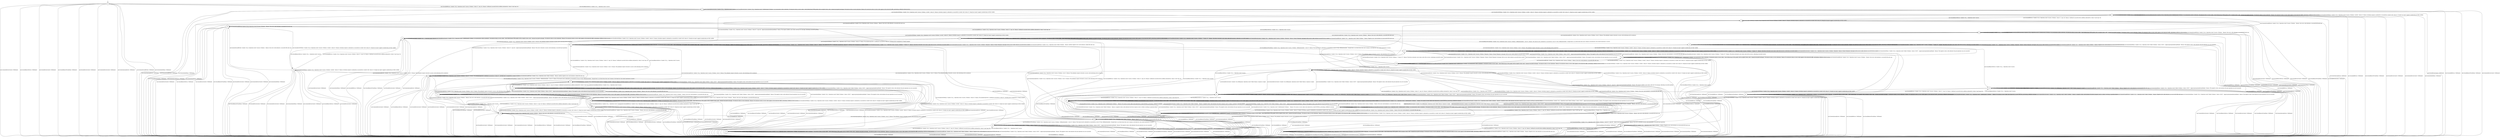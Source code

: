 digraph g {

	s0 [shape="circle" label="s0"];
	s1 [shape="circle" label="s1"];
	s2 [shape="circle" label="s2"];
	s3 [shape="circle" label="s3"];
	s4 [shape="circle" label="s4"];
	s5 [shape="circle" label="s5"];
	s6 [shape="circle" label="s6"];
	s7 [shape="circle" label="s7"];
	s8 [shape="circle" label="s8"];
	s9 [shape="circle" label="s9"];
	s10 [shape="circle" label="s10"];
	s11 [shape="circle" label="s11"];
	s12 [shape="circle" label="s12"];
	s13 [shape="circle" label="s13"];
	s14 [shape="circle" label="s14"];
	s15 [shape="circle" label="s15"];
	s16 [shape="circle" label="s16"];
	s17 [shape="circle" label="s17"];
	s18 [shape="circle" label="s18"];
	s19 [shape="circle" label="s19"];
	s20 [shape="circle" label="s20"];
	s21 [shape="circle" label="s21"];
	s22 [shape="circle" label="s22"];
	s23 [shape="circle" label="s23"];
	s24 [shape="circle" label="s24"];
	s25 [shape="circle" label="s25"];
	s26 [shape="circle" label="s26"];
	s27 [shape="circle" label="s27"];
	s28 [shape="circle" label="s28"];
	s29 [shape="circle" label="s29"];
	s30 [shape="circle" label="s30"];
	s31 [shape="circle" label="s31"];
	s32 [shape="circle" label="s32"];
	s33 [shape="circle" label="s33"];
	s34 [shape="circle" label="s34"];
	s0 -> s1 [label="user1|remote|DeviceControl / NoElement"];
	s0 -> s2 [label="user1|local|AddDevice / Symbol: CLS_0. Operation result: Success. Evidence: 'status':0'; 'msg':'ok'. Reason: Confirmed successful device addition indicated by 'status':0 and 'msg':'ok'."];
	s0 -> s1 [label="user1|local|RemoveDevice / NoElement"];
	s0 -> s1 [label="user1|local|DeviceControl / NoElement"];
	s0 -> s4 [label="user1|local|InviteToHome / Symbol: CLS_0. Operation result: Success. Evidence: 'invited'; 'status=0'. Reason: Invitation request is indicated as successful by 'invited' with 'status=0', though one report suggests membership not fully verified."];
	s0 -> s1 [label="user1|local|RemoveFromHome / NoElement"];
	s0 -> s1 [label="user2|local|DeviceControl / NoElement"];
	s0 -> s1 [label="user2|remote|DeviceControl / NoElement"];
	s0 -> s1 [label="user2|remote|AcceptInvite / NoElement"];
	s0 -> s1 [label="user2|remote|ScanQRCode / NoElement"];
	s0 -> s1 [label="user2|remote|QuitHome / NoElement"];
	s1 -> s1 [label="user1|remote|DeviceControl / NoElement"];
	s1 -> s1 [label="user1|local|AddDevice / NoElement"];
	s1 -> s1 [label="user1|local|RemoveDevice / NoElement"];
	s1 -> s1 [label="user1|local|DeviceControl / NoElement"];
	s1 -> s1 [label="user1|local|InviteToHome / NoElement"];
	s1 -> s1 [label="user1|local|RemoveFromHome / NoElement"];
	s1 -> s1 [label="user2|local|DeviceControl / NoElement"];
	s1 -> s1 [label="user2|remote|DeviceControl / NoElement"];
	s1 -> s1 [label="user2|remote|AcceptInvite / NoElement"];
	s1 -> s1 [label="user2|remote|ScanQRCode / NoElement"];
	s1 -> s1 [label="user2|remote|QuitHome / NoElement"];
	s2 -> s2 [label="user1|remote|DeviceControl / Symbol: CLS_-1. Operation result: Success."];
	s2 -> s1 [label="user1|local|AddDevice / NoElement"];
	s2 -> s0 [label="user1|local|RemoveDevice / Symbol: CLS_-1. Operation result: Success."];
	s2 -> s2 [label="user1|local|DeviceControl / Symbol: CLS_0. Operation result: Undetermined. Evidence: 'no success/error code or indicator'; 'No decisive status or error codes'; 'short bidirectional UDP packets with no explicit status code'; 'minimal encrypted exchange'; 'No decisive status or error indication'. Reason: No conclusive status or error codes appear in the observed traffic, preventing a definitive determination."];
	s2 -> s3 [label="user1|local|InviteToHome / Symbol: CLS_0. Operation result: Success. Evidence: 'invited'; 'status=0'. Reason: Invitation request is indicated as successful by 'invited' with 'status=0', though one report suggests membership not fully verified."];
	s2 -> s1 [label="user1|local|RemoveFromHome / NoElement"];
	s2 -> s1 [label="user2|local|DeviceControl / NoElement"];
	s2 -> s1 [label="user2|remote|DeviceControl / NoElement"];
	s2 -> s1 [label="user2|remote|AcceptInvite / NoElement"];
	s2 -> s1 [label="user2|remote|ScanQRCode / NoElement"];
	s2 -> s1 [label="user2|remote|QuitHome / NoElement"];
	s3 -> s3 [label="user1|remote|DeviceControl / Symbol: CLS_-1. Operation result: Success."];
	s3 -> s1 [label="user1|local|AddDevice / NoElement"];
	s3 -> s4 [label="user1|local|RemoveDevice / Symbol: CLS_-1. Operation result: Success."];
	s3 -> s3 [label="user1|local|DeviceControl / Symbol: CLS_0. Operation result: Undetermined. Evidence: 'no success/error code or indicator'; 'No decisive status or error codes'; 'short bidirectional UDP packets with no explicit status code'; 'minimal encrypted exchange'; 'No decisive status or error indication'. Reason: No conclusive status or error codes appear in the observed traffic, preventing a definitive determination."];
	s3 -> s3 [label="user1|local|InviteToHome / Symbol: CLS_0. Operation result: Success. Evidence: 'invited'; 'status=0'. Reason: Invitation request is indicated as successful by 'invited' with 'status=0', though one report suggests membership not fully verified."];
	s3 -> s1 [label="user1|local|RemoveFromHome / NoElement"];
	s3 -> s1 [label="user2|local|DeviceControl / NoElement"];
	s3 -> s1 [label="user2|remote|DeviceControl / NoElement"];
	s3 -> s1 [label="user2|remote|AcceptInvite / NoElement"];
	s3 -> s5 [label="user2|remote|ScanQRCode / Symbol: CLS_0. Operation result: Success. Evidence: . Reason: Zero error code indicates a successful QR code scan."];
	s3 -> s1 [label="user2|remote|QuitHome / NoElement"];
	s4 -> s1 [label="user1|remote|DeviceControl / NoElement"];
	s4 -> s3 [label="user1|local|AddDevice / Symbol: CLS_0. Operation result: Success. Evidence: 'status':0'; 'msg':'ok'. Reason: Confirmed successful device addition indicated by 'status':0 and 'msg':'ok'."];
	s4 -> s1 [label="user1|local|RemoveDevice / NoElement"];
	s4 -> s1 [label="user1|local|DeviceControl / NoElement"];
	s4 -> s4 [label="user1|local|InviteToHome / Symbol: CLS_0. Operation result: Success. Evidence: 'invited'; 'status=0'. Reason: Invitation request is indicated as successful by 'invited' with 'status=0', though one report suggests membership not fully verified."];
	s4 -> s1 [label="user1|local|RemoveFromHome / NoElement"];
	s4 -> s1 [label="user2|local|DeviceControl / NoElement"];
	s4 -> s1 [label="user2|remote|DeviceControl / NoElement"];
	s4 -> s1 [label="user2|remote|AcceptInvite / NoElement"];
	s4 -> s10 [label="user2|remote|ScanQRCode / Symbol: CLS_0. Operation result: Success. Evidence: . Reason: Zero error code indicates a successful QR code scan."];
	s4 -> s1 [label="user2|remote|QuitHome / NoElement"];
	s5 -> s5 [label="user1|remote|DeviceControl / Symbol: CLS_-1. Operation result: Success."];
	s5 -> s1 [label="user1|local|AddDevice / NoElement"];
	s5 -> s10 [label="user1|local|RemoveDevice / Symbol: CLS_-1. Operation result: Success."];
	s5 -> s5 [label="user1|local|DeviceControl / Symbol: CLS_0. Operation result: Undetermined. Evidence: 'no success/error code or indicator'; 'No decisive status or error codes'; 'short bidirectional UDP packets with no explicit status code'; 'minimal encrypted exchange'; 'No decisive status or error indication'. Reason: No conclusive status or error codes appear in the observed traffic, preventing a definitive determination."];
	s5 -> s34 [label="user1|local|InviteToHome / Symbol: CLS_0. Operation result: Success. Evidence: 'invited'; 'status=0'. Reason: Invitation request is indicated as successful by 'invited' with 'status=0', though one report suggests membership not fully verified."];
	s5 -> s1 [label="user1|local|RemoveFromHome / NoElement"];
	s5 -> s1 [label="user2|local|DeviceControl / NoElement"];
	s5 -> s1 [label="user2|remote|DeviceControl / NoElement"];
	s5 -> s6 [label="user2|remote|AcceptInvite / Symbol: CLS_0. Operation result: Success. Evidence: 'error':0. Reason: The joinfamily request returned a success code indicating invite acceptance."];
	s5 -> s5 [label="user2|remote|ScanQRCode / Symbol: CLS_0. Operation result: Success. Evidence: . Reason: Zero error code indicates a successful QR code scan."];
	s5 -> s1 [label="user2|remote|QuitHome / NoElement"];
	s6 -> s6 [label="user1|remote|DeviceControl / Symbol: CLS_-1. Operation result: Success."];
	s6 -> s1 [label="user1|local|AddDevice / NoElement"];
	s6 -> s8 [label="user1|local|RemoveDevice / Symbol: CLS_-1. Operation result: Success."];
	s6 -> s6 [label="user1|local|DeviceControl / Symbol: CLS_0. Operation result: Undetermined. Evidence: 'no success/error code or indicator'; 'No decisive status or error codes'; 'short bidirectional UDP packets with no explicit status code'; 'minimal encrypted exchange'; 'No decisive status or error indication'. Reason: No conclusive status or error codes appear in the observed traffic, preventing a definitive determination."];
	s6 -> s7 [label="user1|local|InviteToHome / Symbol: CLS_1. Operation result: Success. Evidence: 'status=0'. Reason: The membership flow is confirmed successful by 'status=0', showing user2 recognized as a family member."];
	s6 -> s14 [label="user1|local|RemoveFromHome / Symbol: CLS_0. Operation result: Success. Evidence: 'delfamilymember'; 'error=0'. Reason: The removal call is indicated as successful by 'error=0' from 'delfamilymember', though there is an observation that user2 remains in the final list, the overall conclusion is success."];
	s6 -> s6 [label="user2|local|DeviceControl / Symbol: CLS_0. Operation result: Success. Evidence: '**'status':0**'. Reason: The device returned a zero status code with no errors, indicating successful control."];
	s6 -> s6 [label="user2|remote|DeviceControl / Symbol: CLS_1. Operation result: Success. Evidence: 'Response'. Reason: Normal 'Response' messages with no error codes indicate successful device control"];
	s6 -> s1 [label="user2|remote|AcceptInvite / NoElement"];
	s6 -> s6 [label="user2|remote|ScanQRCode / Symbol: CLS_1. Operation result: Failed. Evidence: . Reason: Negative error code indicates an unsuccessful QR code scan."];
	s6 -> s20 [label="user2|remote|QuitHome / Symbol: CLS_1. Operation result: Success. Evidence: 'status=0', 'msg=ok', '/appsync/group/member/quitfamily'. Reason: The request yielded a zero status code and 'ok' message, indicating successful quitting."];
	s7 -> s7 [label="user1|remote|DeviceControl / Symbol: CLS_-1. Operation result: Success."];
	s7 -> s1 [label="user1|local|AddDevice / NoElement"];
	s7 -> s9 [label="user1|local|RemoveDevice / Symbol: CLS_-1. Operation result: Success."];
	s7 -> s7 [label="user1|local|DeviceControl / Symbol: CLS_0. Operation result: Undetermined. Evidence: 'no success/error code or indicator'; 'No decisive status or error codes'; 'short bidirectional UDP packets with no explicit status code'; 'minimal encrypted exchange'; 'No decisive status or error indication'. Reason: No conclusive status or error codes appear in the observed traffic, preventing a definitive determination."];
	s7 -> s7 [label="user1|local|InviteToHome / Symbol: CLS_1. Operation result: Success. Evidence: 'status=0'. Reason: The membership flow is confirmed successful by 'status=0', showing user2 recognized as a family member."];
	s7 -> s13 [label="user1|local|RemoveFromHome / Symbol: CLS_0. Operation result: Success. Evidence: 'delfamilymember'; 'error=0'. Reason: The removal call is indicated as successful by 'error=0' from 'delfamilymember', though there is an observation that user2 remains in the final list, the overall conclusion is success."];
	s7 -> s7 [label="user2|local|DeviceControl / Symbol: CLS_0. Operation result: Success. Evidence: '**'status':0**'. Reason: The device returned a zero status code with no errors, indicating successful control."];
	s7 -> s7 [label="user2|remote|DeviceControl / Symbol: CLS_1. Operation result: Success. Evidence: 'Response'. Reason: Normal 'Response' messages with no error codes indicate successful device control"];
	s7 -> s1 [label="user2|remote|AcceptInvite / NoElement"];
	s7 -> s7 [label="user2|remote|ScanQRCode / Symbol: CLS_2. Operation result: Failed. Evidence: . Reason: Another negative error code indicates a failed QR code scan."];
	s7 -> s3 [label="user2|remote|QuitHome / Symbol: CLS_1. Operation result: Success. Evidence: 'status=0', 'msg=ok', '/appsync/group/member/quitfamily'. Reason: The request yielded a zero status code and 'ok' message, indicating successful quitting."];
	s8 -> s1 [label="user1|remote|DeviceControl / NoElement"];
	s8 -> s6 [label="user1|local|AddDevice / Symbol: CLS_0. Operation result: Success. Evidence: 'status':0'; 'msg':'ok'. Reason: Confirmed successful device addition indicated by 'status':0 and 'msg':'ok'."];
	s8 -> s1 [label="user1|local|RemoveDevice / NoElement"];
	s8 -> s1 [label="user1|local|DeviceControl / NoElement"];
	s8 -> s9 [label="user1|local|InviteToHome / Symbol: CLS_1. Operation result: Success. Evidence: 'status=0'. Reason: The membership flow is confirmed successful by 'status=0', showing user2 recognized as a family member."];
	s8 -> s16 [label="user1|local|RemoveFromHome / Symbol: CLS_0. Operation result: Success. Evidence: 'delfamilymember'; 'error=0'. Reason: The removal call is indicated as successful by 'error=0' from 'delfamilymember', though there is an observation that user2 remains in the final list, the overall conclusion is success."];
	s8 -> s1 [label="user2|local|DeviceControl / NoElement"];
	s8 -> s1 [label="user2|remote|DeviceControl / NoElement"];
	s8 -> s1 [label="user2|remote|AcceptInvite / NoElement"];
	s8 -> s8 [label="user2|remote|ScanQRCode / Symbol: CLS_1. Operation result: Failed. Evidence: . Reason: Negative error code indicates an unsuccessful QR code scan."];
	s8 -> s25 [label="user2|remote|QuitHome / Symbol: CLS_0. Operation result: Success. Evidence: 'status=0', 'msg=ok', '/appsync/group/member/quitfamily'. Reason: The server returned a success code indicating a successful quit operation."];
	s9 -> s1 [label="user1|remote|DeviceControl / NoElement"];
	s9 -> s7 [label="user1|local|AddDevice / Symbol: CLS_0. Operation result: Success. Evidence: 'status':0'; 'msg':'ok'. Reason: Confirmed successful device addition indicated by 'status':0 and 'msg':'ok'."];
	s9 -> s1 [label="user1|local|RemoveDevice / NoElement"];
	s9 -> s1 [label="user1|local|DeviceControl / NoElement"];
	s9 -> s9 [label="user1|local|InviteToHome / Symbol: CLS_1. Operation result: Success. Evidence: 'status=0'. Reason: The membership flow is confirmed successful by 'status=0', showing user2 recognized as a family member."];
	s9 -> s11 [label="user1|local|RemoveFromHome / Symbol: CLS_0. Operation result: Success. Evidence: 'delfamilymember'; 'error=0'. Reason: The removal call is indicated as successful by 'error=0' from 'delfamilymember', though there is an observation that user2 remains in the final list, the overall conclusion is success."];
	s9 -> s1 [label="user2|local|DeviceControl / NoElement"];
	s9 -> s1 [label="user2|remote|DeviceControl / NoElement"];
	s9 -> s1 [label="user2|remote|AcceptInvite / NoElement"];
	s9 -> s9 [label="user2|remote|ScanQRCode / Symbol: CLS_2. Operation result: Failed. Evidence: . Reason: Another negative error code indicates a failed QR code scan."];
	s9 -> s4 [label="user2|remote|QuitHome / Symbol: CLS_0. Operation result: Success. Evidence: 'status=0', 'msg=ok', '/appsync/group/member/quitfamily'. Reason: The server returned a success code indicating a successful quit operation."];
	s10 -> s1 [label="user1|remote|DeviceControl / NoElement"];
	s10 -> s5 [label="user1|local|AddDevice / Symbol: CLS_0. Operation result: Success. Evidence: 'status':0'; 'msg':'ok'. Reason: Confirmed successful device addition indicated by 'status':0 and 'msg':'ok'."];
	s10 -> s1 [label="user1|local|RemoveDevice / NoElement"];
	s10 -> s1 [label="user1|local|DeviceControl / NoElement"];
	s10 -> s33 [label="user1|local|InviteToHome / Symbol: CLS_0. Operation result: Success. Evidence: 'invited'; 'status=0'. Reason: Invitation request is indicated as successful by 'invited' with 'status=0', though one report suggests membership not fully verified."];
	s10 -> s1 [label="user1|local|RemoveFromHome / NoElement"];
	s10 -> s1 [label="user2|local|DeviceControl / NoElement"];
	s10 -> s1 [label="user2|remote|DeviceControl / NoElement"];
	s10 -> s8 [label="user2|remote|AcceptInvite / Symbol: CLS_0. Operation result: Success. Evidence: 'error':0. Reason: The joinfamily request returned a success code indicating invite acceptance."];
	s10 -> s10 [label="user2|remote|ScanQRCode / Symbol: CLS_0. Operation result: Success. Evidence: . Reason: Zero error code indicates a successful QR code scan."];
	s10 -> s1 [label="user2|remote|QuitHome / NoElement"];
	s11 -> s1 [label="user1|remote|DeviceControl / NoElement"];
	s11 -> s12 [label="user1|local|AddDevice / Symbol: CLS_0. Operation result: Success. Evidence: 'status':0'; 'msg':'ok'. Reason: Confirmed successful device addition indicated by 'status':0 and 'msg':'ok'."];
	s11 -> s1 [label="user1|local|RemoveDevice / NoElement"];
	s11 -> s1 [label="user1|local|DeviceControl / NoElement"];
	s11 -> s11 [label="user1|local|InviteToHome / Symbol: CLS_0. Operation result: Success. Evidence: 'invited'; 'status=0'. Reason: Invitation request is indicated as successful by 'invited' with 'status=0', though one report suggests membership not fully verified."];
	s11 -> s1 [label="user1|local|RemoveFromHome / NoElement"];
	s11 -> s1 [label="user2|local|DeviceControl / NoElement"];
	s11 -> s1 [label="user2|remote|DeviceControl / NoElement"];
	s11 -> s1 [label="user2|remote|AcceptInvite / NoElement"];
	s11 -> s19 [label="user2|remote|ScanQRCode / Symbol: CLS_0. Operation result: Success. Evidence: . Reason: Zero error code indicates a successful QR code scan."];
	s11 -> s11 [label="user2|remote|QuitHome / Symbol: CLS_5. Operation result: Failed. Evidence: 'status=-30107', '/appsync/group/member/quitfamily'. Reason: The negative status code indicates the quit operation was not successful."];
	s12 -> s12 [label="user1|remote|DeviceControl / Symbol: CLS_-1. Operation result: Success."];
	s12 -> s1 [label="user1|local|AddDevice / NoElement"];
	s12 -> s11 [label="user1|local|RemoveDevice / Symbol: CLS_-1. Operation result: Success."];
	s12 -> s12 [label="user1|local|DeviceControl / Symbol: CLS_0. Operation result: Undetermined. Evidence: 'no success/error code or indicator'; 'No decisive status or error codes'; 'short bidirectional UDP packets with no explicit status code'; 'minimal encrypted exchange'; 'No decisive status or error indication'. Reason: No conclusive status or error codes appear in the observed traffic, preventing a definitive determination."];
	s12 -> s12 [label="user1|local|InviteToHome / Symbol: CLS_0. Operation result: Success. Evidence: 'invited'; 'status=0'. Reason: Invitation request is indicated as successful by 'invited' with 'status=0', though one report suggests membership not fully verified."];
	s12 -> s1 [label="user1|local|RemoveFromHome / NoElement"];
	s12 -> s1 [label="user2|local|DeviceControl / NoElement"];
	s12 -> s1 [label="user2|remote|DeviceControl / NoElement"];
	s12 -> s1 [label="user2|remote|AcceptInvite / NoElement"];
	s12 -> s17 [label="user2|remote|ScanQRCode / Symbol: CLS_0. Operation result: Success. Evidence: . Reason: Zero error code indicates a successful QR code scan."];
	s12 -> s12 [label="user2|remote|QuitHome / Symbol: CLS_5. Operation result: Failed. Evidence: 'status=-30107', '/appsync/group/member/quitfamily'. Reason: The negative status code indicates the quit operation was not successful."];
	s13 -> s13 [label="user1|remote|DeviceControl / Symbol: CLS_-1. Operation result: Success."];
	s13 -> s1 [label="user1|local|AddDevice / NoElement"];
	s13 -> s26 [label="user1|local|RemoveDevice / Symbol: CLS_-1. Operation result: Success."];
	s13 -> s13 [label="user1|local|DeviceControl / Symbol: CLS_0. Operation result: Undetermined. Evidence: 'no success/error code or indicator'; 'No decisive status or error codes'; 'short bidirectional UDP packets with no explicit status code'; 'minimal encrypted exchange'; 'No decisive status or error indication'. Reason: No conclusive status or error codes appear in the observed traffic, preventing a definitive determination."];
	s13 -> s13 [label="user1|local|InviteToHome / Symbol: CLS_0. Operation result: Success. Evidence: 'invited'; 'status=0'. Reason: Invitation request is indicated as successful by 'invited' with 'status=0', though one report suggests membership not fully verified."];
	s13 -> s1 [label="user1|local|RemoveFromHome / NoElement"];
	s13 -> s13 [label="user2|local|DeviceControl / Symbol: CLS_0. Operation result: Success. Evidence: '**'status':0**'. Reason: The device returned a zero status code with no errors, indicating successful control."];
	s13 -> s13 [label="user2|remote|DeviceControl / Symbol: CLS_1. Operation result: Success. Evidence: 'Response'. Reason: Normal 'Response' messages with no error codes indicate successful device control"];
	s13 -> s1 [label="user2|remote|AcceptInvite / NoElement"];
	s13 -> s18 [label="user2|remote|ScanQRCode / Symbol: CLS_0. Operation result: Success. Evidence: . Reason: Zero error code indicates a successful QR code scan."];
	s13 -> s13 [label="user2|remote|QuitHome / Symbol: CLS_5. Operation result: Failed. Evidence: 'status=-30107', '/appsync/group/member/quitfamily'. Reason: The negative status code indicates the quit operation was not successful."];
	s14 -> s14 [label="user1|remote|DeviceControl / Symbol: CLS_-1. Operation result: Success."];
	s14 -> s1 [label="user1|local|AddDevice / NoElement"];
	s14 -> s15 [label="user1|local|RemoveDevice / Symbol: CLS_-1. Operation result: Success."];
	s14 -> s14 [label="user1|local|DeviceControl / Symbol: CLS_0. Operation result: Undetermined. Evidence: 'no success/error code or indicator'; 'No decisive status or error codes'; 'short bidirectional UDP packets with no explicit status code'; 'minimal encrypted exchange'; 'No decisive status or error indication'. Reason: No conclusive status or error codes appear in the observed traffic, preventing a definitive determination."];
	s14 -> s13 [label="user1|local|InviteToHome / Symbol: CLS_0. Operation result: Success. Evidence: 'invited'; 'status=0'. Reason: Invitation request is indicated as successful by 'invited' with 'status=0', though one report suggests membership not fully verified."];
	s14 -> s1 [label="user1|local|RemoveFromHome / NoElement"];
	s14 -> s14 [label="user2|local|DeviceControl / Symbol: CLS_0. Operation result: Success. Evidence: '**'status':0**'. Reason: The device returned a zero status code with no errors, indicating successful control."];
	s14 -> s14 [label="user2|remote|DeviceControl / Symbol: CLS_1. Operation result: Success. Evidence: 'Response'. Reason: Normal 'Response' messages with no error codes indicate successful device control"];
	s14 -> s1 [label="user2|remote|AcceptInvite / NoElement"];
	s14 -> s14 [label="user2|remote|ScanQRCode / Symbol: CLS_1. Operation result: Failed. Evidence: . Reason: Negative error code indicates an unsuccessful QR code scan."];
	s14 -> s14 [label="user2|remote|QuitHome / Symbol: CLS_5. Operation result: Failed. Evidence: 'status=-30107', '/appsync/group/member/quitfamily'. Reason: The negative status code indicates the quit operation was not successful."];
	s15 -> s1 [label="user1|remote|DeviceControl / NoElement"];
	s15 -> s21 [label="user1|local|AddDevice / Symbol: CLS_0. Operation result: Success. Evidence: 'status':0'; 'msg':'ok'. Reason: Confirmed successful device addition indicated by 'status':0 and 'msg':'ok'."];
	s15 -> s1 [label="user1|local|RemoveDevice / NoElement"];
	s15 -> s1 [label="user1|local|DeviceControl / NoElement"];
	s15 -> s26 [label="user1|local|InviteToHome / Symbol: CLS_0. Operation result: Success. Evidence: 'invited'; 'status=0'. Reason: Invitation request is indicated as successful by 'invited' with 'status=0', though one report suggests membership not fully verified."];
	s15 -> s1 [label="user1|local|RemoveFromHome / NoElement"];
	s15 -> s15 [label="user2|local|DeviceControl / Symbol: CLS_NoResponse. Operation result: Failed. Reason: response is empty"];
	s15 -> s15 [label="user2|remote|DeviceControl / Symbol: CLS_NoResponse. Operation result: Failed. Reason: response is empty"];
	s15 -> s1 [label="user2|remote|AcceptInvite / NoElement"];
	s15 -> s15 [label="user2|remote|ScanQRCode / Symbol: CLS_1. Operation result: Failed. Evidence: . Reason: Negative error code indicates an unsuccessful QR code scan."];
	s15 -> s15 [label="user2|remote|QuitHome / Symbol: CLS_5. Operation result: Failed. Evidence: 'status=-30107', '/appsync/group/member/quitfamily'. Reason: The negative status code indicates the quit operation was not successful."];
	s16 -> s1 [label="user1|remote|DeviceControl / NoElement"];
	s16 -> s24 [label="user1|local|AddDevice / Symbol: CLS_0. Operation result: Success. Evidence: 'status':0'; 'msg':'ok'. Reason: Confirmed successful device addition indicated by 'status':0 and 'msg':'ok'."];
	s16 -> s1 [label="user1|local|RemoveDevice / NoElement"];
	s16 -> s1 [label="user1|local|DeviceControl / NoElement"];
	s16 -> s11 [label="user1|local|InviteToHome / Symbol: CLS_0. Operation result: Success. Evidence: 'invited'; 'status=0'. Reason: Invitation request is indicated as successful by 'invited' with 'status=0', though one report suggests membership not fully verified."];
	s16 -> s1 [label="user1|local|RemoveFromHome / NoElement"];
	s16 -> s1 [label="user2|local|DeviceControl / NoElement"];
	s16 -> s1 [label="user2|remote|DeviceControl / NoElement"];
	s16 -> s1 [label="user2|remote|AcceptInvite / NoElement"];
	s16 -> s16 [label="user2|remote|ScanQRCode / Symbol: CLS_1. Operation result: Failed. Evidence: . Reason: Negative error code indicates an unsuccessful QR code scan."];
	s16 -> s16 [label="user2|remote|QuitHome / Symbol: CLS_5. Operation result: Failed. Evidence: 'status=-30107', '/appsync/group/member/quitfamily'. Reason: The negative status code indicates the quit operation was not successful."];
	s17 -> s17 [label="user1|remote|DeviceControl / Symbol: CLS_-1. Operation result: Success."];
	s17 -> s1 [label="user1|local|AddDevice / NoElement"];
	s17 -> s19 [label="user1|local|RemoveDevice / Symbol: CLS_-1. Operation result: Success."];
	s17 -> s17 [label="user1|local|DeviceControl / Symbol: CLS_0. Operation result: Undetermined. Evidence: 'no success/error code or indicator'; 'No decisive status or error codes'; 'short bidirectional UDP packets with no explicit status code'; 'minimal encrypted exchange'; 'No decisive status or error indication'. Reason: No conclusive status or error codes appear in the observed traffic, preventing a definitive determination."];
	s17 -> s28 [label="user1|local|InviteToHome / Symbol: CLS_0. Operation result: Success. Evidence: 'invited'; 'status=0'. Reason: Invitation request is indicated as successful by 'invited' with 'status=0', though one report suggests membership not fully verified."];
	s17 -> s1 [label="user1|local|RemoveFromHome / NoElement"];
	s17 -> s1 [label="user2|local|DeviceControl / NoElement"];
	s17 -> s1 [label="user2|remote|DeviceControl / NoElement"];
	s17 -> s6 [label="user2|remote|AcceptInvite / Symbol: CLS_0. Operation result: Success. Evidence: 'error':0. Reason: The joinfamily request returned a success code indicating invite acceptance."];
	s17 -> s17 [label="user2|remote|ScanQRCode / Symbol: CLS_0. Operation result: Success. Evidence: . Reason: Zero error code indicates a successful QR code scan."];
	s17 -> s12 [label="user2|remote|QuitHome / Symbol: CLS_5. Operation result: Failed. Evidence: 'status=-30107', '/appsync/group/member/quitfamily'. Reason: The negative status code indicates the quit operation was not successful."];
	s18 -> s18 [label="user1|remote|DeviceControl / Symbol: CLS_-1. Operation result: Success."];
	s18 -> s1 [label="user1|local|AddDevice / NoElement"];
	s18 -> s27 [label="user1|local|RemoveDevice / Symbol: CLS_-1. Operation result: Success."];
	s18 -> s18 [label="user1|local|DeviceControl / Symbol: CLS_0. Operation result: Undetermined. Evidence: 'no success/error code or indicator'; 'No decisive status or error codes'; 'short bidirectional UDP packets with no explicit status code'; 'minimal encrypted exchange'; 'No decisive status or error indication'. Reason: No conclusive status or error codes appear in the observed traffic, preventing a definitive determination."];
	s18 -> s30 [label="user1|local|InviteToHome / Symbol: CLS_0. Operation result: Success. Evidence: 'invited'; 'status=0'. Reason: Invitation request is indicated as successful by 'invited' with 'status=0', though one report suggests membership not fully verified."];
	s18 -> s1 [label="user1|local|RemoveFromHome / NoElement"];
	s18 -> s13 [label="user2|local|DeviceControl / Symbol: CLS_0. Operation result: Success. Evidence: '**'status':0**'. Reason: The device returned a zero status code with no errors, indicating successful control."];
	s18 -> s13 [label="user2|remote|DeviceControl / Symbol: CLS_1. Operation result: Success. Evidence: 'Response'. Reason: Normal 'Response' messages with no error codes indicate successful device control"];
	s18 -> s6 [label="user2|remote|AcceptInvite / Symbol: CLS_0. Operation result: Success. Evidence: 'error':0. Reason: The joinfamily request returned a success code indicating invite acceptance."];
	s18 -> s18 [label="user2|remote|ScanQRCode / Symbol: CLS_0. Operation result: Success. Evidence: . Reason: Zero error code indicates a successful QR code scan."];
	s18 -> s13 [label="user2|remote|QuitHome / Symbol: CLS_5. Operation result: Failed. Evidence: 'status=-30107', '/appsync/group/member/quitfamily'. Reason: The negative status code indicates the quit operation was not successful."];
	s19 -> s1 [label="user1|remote|DeviceControl / NoElement"];
	s19 -> s17 [label="user1|local|AddDevice / Symbol: CLS_0. Operation result: Success. Evidence: 'status':0'; 'msg':'ok'. Reason: Confirmed successful device addition indicated by 'status':0 and 'msg':'ok'."];
	s19 -> s1 [label="user1|local|RemoveDevice / NoElement"];
	s19 -> s1 [label="user1|local|DeviceControl / NoElement"];
	s19 -> s29 [label="user1|local|InviteToHome / Symbol: CLS_0. Operation result: Success. Evidence: 'invited'; 'status=0'. Reason: Invitation request is indicated as successful by 'invited' with 'status=0', though one report suggests membership not fully verified."];
	s19 -> s1 [label="user1|local|RemoveFromHome / NoElement"];
	s19 -> s1 [label="user2|local|DeviceControl / NoElement"];
	s19 -> s1 [label="user2|remote|DeviceControl / NoElement"];
	s19 -> s8 [label="user2|remote|AcceptInvite / Symbol: CLS_0. Operation result: Success. Evidence: 'error':0. Reason: The joinfamily request returned a success code indicating invite acceptance."];
	s19 -> s19 [label="user2|remote|ScanQRCode / Symbol: CLS_0. Operation result: Success. Evidence: . Reason: Zero error code indicates a successful QR code scan."];
	s19 -> s11 [label="user2|remote|QuitHome / Symbol: CLS_5. Operation result: Failed. Evidence: 'status=-30107', '/appsync/group/member/quitfamily'. Reason: The negative status code indicates the quit operation was not successful."];
	s20 -> s20 [label="user1|remote|DeviceControl / Symbol: CLS_-1. Operation result: Success."];
	s20 -> s1 [label="user1|local|AddDevice / NoElement"];
	s20 -> s25 [label="user1|local|RemoveDevice / Symbol: CLS_-1. Operation result: Success."];
	s20 -> s20 [label="user1|local|DeviceControl / Symbol: CLS_0. Operation result: Undetermined. Evidence: 'no success/error code or indicator'; 'No decisive status or error codes'; 'short bidirectional UDP packets with no explicit status code'; 'minimal encrypted exchange'; 'No decisive status or error indication'. Reason: No conclusive status or error codes appear in the observed traffic, preventing a definitive determination."];
	s20 -> s3 [label="user1|local|InviteToHome / Symbol: CLS_0. Operation result: Success. Evidence: 'invited'; 'status=0'. Reason: Invitation request is indicated as successful by 'invited' with 'status=0', though one report suggests membership not fully verified."];
	s20 -> s1 [label="user1|local|RemoveFromHome / NoElement"];
	s20 -> s1 [label="user2|local|DeviceControl / NoElement"];
	s20 -> s1 [label="user2|remote|DeviceControl / NoElement"];
	s20 -> s1 [label="user2|remote|AcceptInvite / NoElement"];
	s20 -> s20 [label="user2|remote|ScanQRCode / Symbol: CLS_1. Operation result: Failed. Evidence: . Reason: Negative error code indicates an unsuccessful QR code scan."];
	s20 -> s1 [label="user2|remote|QuitHome / NoElement"];
	s21 -> s21 [label="user1|remote|DeviceControl / Symbol: CLS_-1. Operation result: Success."];
	s21 -> s1 [label="user1|local|AddDevice / NoElement"];
	s21 -> s15 [label="user1|local|RemoveDevice / Symbol: CLS_-1. Operation result: Success."];
	s21 -> s21 [label="user1|local|DeviceControl / Symbol: CLS_0. Operation result: Undetermined. Evidence: 'no success/error code or indicator'; 'No decisive status or error codes'; 'short bidirectional UDP packets with no explicit status code'; 'minimal encrypted exchange'; 'No decisive status or error indication'. Reason: No conclusive status or error codes appear in the observed traffic, preventing a definitive determination."];
	s21 -> s22 [label="user1|local|InviteToHome / Symbol: CLS_0. Operation result: Success. Evidence: 'invited'; 'status=0'. Reason: Invitation request is indicated as successful by 'invited' with 'status=0', though one report suggests membership not fully verified."];
	s21 -> s1 [label="user1|local|RemoveFromHome / NoElement"];
	s21 -> s21 [label="user2|local|DeviceControl / Symbol: CLS_5. Operation result: Undetermined. Evidence: ''. Reason: No success or error codes were observed in a brief UDP flow, preventing a definitive outcome."];
	s21 -> s21 [label="user2|remote|DeviceControl / Symbol: CLS_3. Operation result: Failed. Evidence: . Reason: A negative status code indicates the device requires reset or rebind, resulting in operation failure"];
	s21 -> s1 [label="user2|remote|AcceptInvite / NoElement"];
	s21 -> s21 [label="user2|remote|ScanQRCode / Symbol: CLS_1. Operation result: Failed. Evidence: . Reason: Negative error code indicates an unsuccessful QR code scan."];
	s21 -> s21 [label="user2|remote|QuitHome / Symbol: CLS_5. Operation result: Failed. Evidence: 'status=-30107', '/appsync/group/member/quitfamily'. Reason: The negative status code indicates the quit operation was not successful."];
	s22 -> s22 [label="user1|remote|DeviceControl / Symbol: CLS_-1. Operation result: Success."];
	s22 -> s1 [label="user1|local|AddDevice / NoElement"];
	s22 -> s26 [label="user1|local|RemoveDevice / Symbol: CLS_-1. Operation result: Success."];
	s22 -> s22 [label="user1|local|DeviceControl / Symbol: CLS_0. Operation result: Undetermined. Evidence: 'no success/error code or indicator'; 'No decisive status or error codes'; 'short bidirectional UDP packets with no explicit status code'; 'minimal encrypted exchange'; 'No decisive status or error indication'. Reason: No conclusive status or error codes appear in the observed traffic, preventing a definitive determination."];
	s22 -> s22 [label="user1|local|InviteToHome / Symbol: CLS_0. Operation result: Success. Evidence: 'invited'; 'status=0'. Reason: Invitation request is indicated as successful by 'invited' with 'status=0', though one report suggests membership not fully verified."];
	s22 -> s1 [label="user1|local|RemoveFromHome / NoElement"];
	s22 -> s22 [label="user2|local|DeviceControl / Symbol: CLS_5. Operation result: Undetermined. Evidence: ''. Reason: No success or error codes were observed in a brief UDP flow, preventing a definitive outcome."];
	s22 -> s22 [label="user2|remote|DeviceControl / Symbol: CLS_3. Operation result: Failed. Evidence: . Reason: A negative status code indicates the device requires reset or rebind, resulting in operation failure"];
	s22 -> s1 [label="user2|remote|AcceptInvite / NoElement"];
	s22 -> s23 [label="user2|remote|ScanQRCode / Symbol: CLS_0. Operation result: Success. Evidence: . Reason: Zero error code indicates a successful QR code scan."];
	s22 -> s22 [label="user2|remote|QuitHome / Symbol: CLS_5. Operation result: Failed. Evidence: 'status=-30107', '/appsync/group/member/quitfamily'. Reason: The negative status code indicates the quit operation was not successful."];
	s23 -> s23 [label="user1|remote|DeviceControl / Symbol: CLS_-1. Operation result: Success."];
	s23 -> s1 [label="user1|local|AddDevice / NoElement"];
	s23 -> s27 [label="user1|local|RemoveDevice / Symbol: CLS_-1. Operation result: Success."];
	s23 -> s23 [label="user1|local|DeviceControl / Symbol: CLS_0. Operation result: Undetermined. Evidence: 'no success/error code or indicator'; 'No decisive status or error codes'; 'short bidirectional UDP packets with no explicit status code'; 'minimal encrypted exchange'; 'No decisive status or error indication'. Reason: No conclusive status or error codes appear in the observed traffic, preventing a definitive determination."];
	s23 -> s32 [label="user1|local|InviteToHome / Symbol: CLS_0. Operation result: Success. Evidence: 'invited'; 'status=0'. Reason: Invitation request is indicated as successful by 'invited' with 'status=0', though one report suggests membership not fully verified."];
	s23 -> s1 [label="user1|local|RemoveFromHome / NoElement"];
	s23 -> s22 [label="user2|local|DeviceControl / Symbol: CLS_5. Operation result: Undetermined. Evidence: ''. Reason: No success or error codes were observed in a brief UDP flow, preventing a definitive outcome."];
	s23 -> s22 [label="user2|remote|DeviceControl / Symbol: CLS_3. Operation result: Failed. Evidence: . Reason: A negative status code indicates the device requires reset or rebind, resulting in operation failure"];
	s23 -> s6 [label="user2|remote|AcceptInvite / Symbol: CLS_0. Operation result: Success. Evidence: 'error':0. Reason: The joinfamily request returned a success code indicating invite acceptance."];
	s23 -> s23 [label="user2|remote|ScanQRCode / Symbol: CLS_0. Operation result: Success. Evidence: . Reason: Zero error code indicates a successful QR code scan."];
	s23 -> s22 [label="user2|remote|QuitHome / Symbol: CLS_5. Operation result: Failed. Evidence: 'status=-30107', '/appsync/group/member/quitfamily'. Reason: The negative status code indicates the quit operation was not successful."];
	s24 -> s24 [label="user1|remote|DeviceControl / Symbol: CLS_-1. Operation result: Success."];
	s24 -> s1 [label="user1|local|AddDevice / NoElement"];
	s24 -> s16 [label="user1|local|RemoveDevice / Symbol: CLS_-1. Operation result: Success."];
	s24 -> s24 [label="user1|local|DeviceControl / Symbol: CLS_0. Operation result: Undetermined. Evidence: 'no success/error code or indicator'; 'No decisive status or error codes'; 'short bidirectional UDP packets with no explicit status code'; 'minimal encrypted exchange'; 'No decisive status or error indication'. Reason: No conclusive status or error codes appear in the observed traffic, preventing a definitive determination."];
	s24 -> s12 [label="user1|local|InviteToHome / Symbol: CLS_0. Operation result: Success. Evidence: 'invited'; 'status=0'. Reason: Invitation request is indicated as successful by 'invited' with 'status=0', though one report suggests membership not fully verified."];
	s24 -> s1 [label="user1|local|RemoveFromHome / NoElement"];
	s24 -> s1 [label="user2|local|DeviceControl / NoElement"];
	s24 -> s1 [label="user2|remote|DeviceControl / NoElement"];
	s24 -> s1 [label="user2|remote|AcceptInvite / NoElement"];
	s24 -> s24 [label="user2|remote|ScanQRCode / Symbol: CLS_1. Operation result: Failed. Evidence: . Reason: Negative error code indicates an unsuccessful QR code scan."];
	s24 -> s24 [label="user2|remote|QuitHome / Symbol: CLS_5. Operation result: Failed. Evidence: 'status=-30107', '/appsync/group/member/quitfamily'. Reason: The negative status code indicates the quit operation was not successful."];
	s25 -> s1 [label="user1|remote|DeviceControl / NoElement"];
	s25 -> s20 [label="user1|local|AddDevice / Symbol: CLS_0. Operation result: Success. Evidence: 'status':0'; 'msg':'ok'. Reason: Confirmed successful device addition indicated by 'status':0 and 'msg':'ok'."];
	s25 -> s1 [label="user1|local|RemoveDevice / NoElement"];
	s25 -> s1 [label="user1|local|DeviceControl / NoElement"];
	s25 -> s4 [label="user1|local|InviteToHome / Symbol: CLS_0. Operation result: Success. Evidence: 'invited'; 'status=0'. Reason: Invitation request is indicated as successful by 'invited' with 'status=0', though one report suggests membership not fully verified."];
	s25 -> s1 [label="user1|local|RemoveFromHome / NoElement"];
	s25 -> s1 [label="user2|local|DeviceControl / NoElement"];
	s25 -> s1 [label="user2|remote|DeviceControl / NoElement"];
	s25 -> s1 [label="user2|remote|AcceptInvite / NoElement"];
	s25 -> s25 [label="user2|remote|ScanQRCode / Symbol: CLS_1. Operation result: Failed. Evidence: . Reason: Negative error code indicates an unsuccessful QR code scan."];
	s25 -> s1 [label="user2|remote|QuitHome / NoElement"];
	s26 -> s1 [label="user1|remote|DeviceControl / NoElement"];
	s26 -> s22 [label="user1|local|AddDevice / Symbol: CLS_0. Operation result: Success. Evidence: 'status':0'; 'msg':'ok'. Reason: Confirmed successful device addition indicated by 'status':0 and 'msg':'ok'."];
	s26 -> s1 [label="user1|local|RemoveDevice / NoElement"];
	s26 -> s1 [label="user1|local|DeviceControl / NoElement"];
	s26 -> s26 [label="user1|local|InviteToHome / Symbol: CLS_0. Operation result: Success. Evidence: 'invited'; 'status=0'. Reason: Invitation request is indicated as successful by 'invited' with 'status=0', though one report suggests membership not fully verified."];
	s26 -> s1 [label="user1|local|RemoveFromHome / NoElement"];
	s26 -> s26 [label="user2|local|DeviceControl / Symbol: CLS_NoResponse. Operation result: Failed. Reason: response is empty"];
	s26 -> s26 [label="user2|remote|DeviceControl / Symbol: CLS_NoResponse. Operation result: Failed. Reason: response is empty"];
	s26 -> s1 [label="user2|remote|AcceptInvite / NoElement"];
	s26 -> s27 [label="user2|remote|ScanQRCode / Symbol: CLS_0. Operation result: Success. Evidence: . Reason: Zero error code indicates a successful QR code scan."];
	s26 -> s26 [label="user2|remote|QuitHome / Symbol: CLS_5. Operation result: Failed. Evidence: 'status=-30107', '/appsync/group/member/quitfamily'. Reason: The negative status code indicates the quit operation was not successful."];
	s27 -> s1 [label="user1|remote|DeviceControl / NoElement"];
	s27 -> s23 [label="user1|local|AddDevice / Symbol: CLS_0. Operation result: Success. Evidence: 'status':0'; 'msg':'ok'. Reason: Confirmed successful device addition indicated by 'status':0 and 'msg':'ok'."];
	s27 -> s1 [label="user1|local|RemoveDevice / NoElement"];
	s27 -> s1 [label="user1|local|DeviceControl / NoElement"];
	s27 -> s31 [label="user1|local|InviteToHome / Symbol: CLS_0. Operation result: Success. Evidence: 'invited'; 'status=0'. Reason: Invitation request is indicated as successful by 'invited' with 'status=0', though one report suggests membership not fully verified."];
	s27 -> s1 [label="user1|local|RemoveFromHome / NoElement"];
	s27 -> s26 [label="user2|local|DeviceControl / Symbol: CLS_NoResponse. Operation result: Failed. Reason: response is empty"];
	s27 -> s26 [label="user2|remote|DeviceControl / Symbol: CLS_NoResponse. Operation result: Failed. Reason: response is empty"];
	s27 -> s8 [label="user2|remote|AcceptInvite / Symbol: CLS_0. Operation result: Success. Evidence: 'error':0. Reason: The joinfamily request returned a success code indicating invite acceptance."];
	s27 -> s27 [label="user2|remote|ScanQRCode / Symbol: CLS_0. Operation result: Success. Evidence: . Reason: Zero error code indicates a successful QR code scan."];
	s27 -> s26 [label="user2|remote|QuitHome / Symbol: CLS_5. Operation result: Failed. Evidence: 'status=-30107', '/appsync/group/member/quitfamily'. Reason: The negative status code indicates the quit operation was not successful."];
	s28 -> s28 [label="user1|remote|DeviceControl / Symbol: CLS_-1. Operation result: Success."];
	s28 -> s1 [label="user1|local|AddDevice / NoElement"];
	s28 -> s29 [label="user1|local|RemoveDevice / Symbol: CLS_-1. Operation result: Success."];
	s28 -> s28 [label="user1|local|DeviceControl / Symbol: CLS_0. Operation result: Undetermined. Evidence: 'no success/error code or indicator'; 'No decisive status or error codes'; 'short bidirectional UDP packets with no explicit status code'; 'minimal encrypted exchange'; 'No decisive status or error indication'. Reason: No conclusive status or error codes appear in the observed traffic, preventing a definitive determination."];
	s28 -> s28 [label="user1|local|InviteToHome / Symbol: CLS_0. Operation result: Success. Evidence: 'invited'; 'status=0'. Reason: Invitation request is indicated as successful by 'invited' with 'status=0', though one report suggests membership not fully verified."];
	s28 -> s1 [label="user1|local|RemoveFromHome / NoElement"];
	s28 -> s1 [label="user2|local|DeviceControl / NoElement"];
	s28 -> s1 [label="user2|remote|DeviceControl / NoElement"];
	s28 -> s7 [label="user2|remote|AcceptInvite / Symbol: CLS_0. Operation result: Success. Evidence: 'error':0. Reason: The joinfamily request returned a success code indicating invite acceptance."];
	s28 -> s17 [label="user2|remote|ScanQRCode / Symbol: CLS_0. Operation result: Success. Evidence: . Reason: Zero error code indicates a successful QR code scan."];
	s28 -> s12 [label="user2|remote|QuitHome / Symbol: CLS_5. Operation result: Failed. Evidence: 'status=-30107', '/appsync/group/member/quitfamily'. Reason: The negative status code indicates the quit operation was not successful."];
	s29 -> s1 [label="user1|remote|DeviceControl / NoElement"];
	s29 -> s28 [label="user1|local|AddDevice / Symbol: CLS_0. Operation result: Success. Evidence: 'status':0'; 'msg':'ok'. Reason: Confirmed successful device addition indicated by 'status':0 and 'msg':'ok'."];
	s29 -> s1 [label="user1|local|RemoveDevice / NoElement"];
	s29 -> s1 [label="user1|local|DeviceControl / NoElement"];
	s29 -> s29 [label="user1|local|InviteToHome / Symbol: CLS_0. Operation result: Success. Evidence: 'invited'; 'status=0'. Reason: Invitation request is indicated as successful by 'invited' with 'status=0', though one report suggests membership not fully verified."];
	s29 -> s1 [label="user1|local|RemoveFromHome / NoElement"];
	s29 -> s1 [label="user2|local|DeviceControl / NoElement"];
	s29 -> s1 [label="user2|remote|DeviceControl / NoElement"];
	s29 -> s9 [label="user2|remote|AcceptInvite / Symbol: CLS_0. Operation result: Success. Evidence: 'error':0. Reason: The joinfamily request returned a success code indicating invite acceptance."];
	s29 -> s19 [label="user2|remote|ScanQRCode / Symbol: CLS_0. Operation result: Success. Evidence: . Reason: Zero error code indicates a successful QR code scan."];
	s29 -> s11 [label="user2|remote|QuitHome / Symbol: CLS_5. Operation result: Failed. Evidence: 'status=-30107', '/appsync/group/member/quitfamily'. Reason: The negative status code indicates the quit operation was not successful."];
	s30 -> s30 [label="user1|remote|DeviceControl / Symbol: CLS_-1. Operation result: Success."];
	s30 -> s1 [label="user1|local|AddDevice / NoElement"];
	s30 -> s31 [label="user1|local|RemoveDevice / Symbol: CLS_-1. Operation result: Success."];
	s30 -> s30 [label="user1|local|DeviceControl / Symbol: CLS_0. Operation result: Undetermined. Evidence: 'no success/error code or indicator'; 'No decisive status or error codes'; 'short bidirectional UDP packets with no explicit status code'; 'minimal encrypted exchange'; 'No decisive status or error indication'. Reason: No conclusive status or error codes appear in the observed traffic, preventing a definitive determination."];
	s30 -> s30 [label="user1|local|InviteToHome / Symbol: CLS_0. Operation result: Success. Evidence: 'invited'; 'status=0'. Reason: Invitation request is indicated as successful by 'invited' with 'status=0', though one report suggests membership not fully verified."];
	s30 -> s1 [label="user1|local|RemoveFromHome / NoElement"];
	s30 -> s13 [label="user2|local|DeviceControl / Symbol: CLS_0. Operation result: Success. Evidence: '**'status':0**'. Reason: The device returned a zero status code with no errors, indicating successful control."];
	s30 -> s13 [label="user2|remote|DeviceControl / Symbol: CLS_1. Operation result: Success. Evidence: 'Response'. Reason: Normal 'Response' messages with no error codes indicate successful device control"];
	s30 -> s7 [label="user2|remote|AcceptInvite / Symbol: CLS_0. Operation result: Success. Evidence: 'error':0. Reason: The joinfamily request returned a success code indicating invite acceptance."];
	s30 -> s18 [label="user2|remote|ScanQRCode / Symbol: CLS_0. Operation result: Success. Evidence: . Reason: Zero error code indicates a successful QR code scan."];
	s30 -> s13 [label="user2|remote|QuitHome / Symbol: CLS_5. Operation result: Failed. Evidence: 'status=-30107', '/appsync/group/member/quitfamily'. Reason: The negative status code indicates the quit operation was not successful."];
	s31 -> s1 [label="user1|remote|DeviceControl / NoElement"];
	s31 -> s32 [label="user1|local|AddDevice / Symbol: CLS_0. Operation result: Success. Evidence: 'status':0'; 'msg':'ok'. Reason: Confirmed successful device addition indicated by 'status':0 and 'msg':'ok'."];
	s31 -> s1 [label="user1|local|RemoveDevice / NoElement"];
	s31 -> s1 [label="user1|local|DeviceControl / NoElement"];
	s31 -> s31 [label="user1|local|InviteToHome / Symbol: CLS_0. Operation result: Success. Evidence: 'invited'; 'status=0'. Reason: Invitation request is indicated as successful by 'invited' with 'status=0', though one report suggests membership not fully verified."];
	s31 -> s1 [label="user1|local|RemoveFromHome / NoElement"];
	s31 -> s26 [label="user2|local|DeviceControl / Symbol: CLS_NoResponse. Operation result: Failed. Reason: response is empty"];
	s31 -> s26 [label="user2|remote|DeviceControl / Symbol: CLS_NoResponse. Operation result: Failed. Reason: response is empty"];
	s31 -> s9 [label="user2|remote|AcceptInvite / Symbol: CLS_0. Operation result: Success. Evidence: 'error':0. Reason: The joinfamily request returned a success code indicating invite acceptance."];
	s31 -> s27 [label="user2|remote|ScanQRCode / Symbol: CLS_0. Operation result: Success. Evidence: . Reason: Zero error code indicates a successful QR code scan."];
	s31 -> s26 [label="user2|remote|QuitHome / Symbol: CLS_5. Operation result: Failed. Evidence: 'status=-30107', '/appsync/group/member/quitfamily'. Reason: The negative status code indicates the quit operation was not successful."];
	s32 -> s32 [label="user1|remote|DeviceControl / Symbol: CLS_-1. Operation result: Success."];
	s32 -> s1 [label="user1|local|AddDevice / NoElement"];
	s32 -> s31 [label="user1|local|RemoveDevice / Symbol: CLS_-1. Operation result: Success."];
	s32 -> s32 [label="user1|local|DeviceControl / Symbol: CLS_0. Operation result: Undetermined. Evidence: 'no success/error code or indicator'; 'No decisive status or error codes'; 'short bidirectional UDP packets with no explicit status code'; 'minimal encrypted exchange'; 'No decisive status or error indication'. Reason: No conclusive status or error codes appear in the observed traffic, preventing a definitive determination."];
	s32 -> s32 [label="user1|local|InviteToHome / Symbol: CLS_0. Operation result: Success. Evidence: 'invited'; 'status=0'. Reason: Invitation request is indicated as successful by 'invited' with 'status=0', though one report suggests membership not fully verified."];
	s32 -> s1 [label="user1|local|RemoveFromHome / NoElement"];
	s32 -> s22 [label="user2|local|DeviceControl / Symbol: CLS_5. Operation result: Undetermined. Evidence: ''. Reason: No success or error codes were observed in a brief UDP flow, preventing a definitive outcome."];
	s32 -> s22 [label="user2|remote|DeviceControl / Symbol: CLS_3. Operation result: Failed. Evidence: . Reason: A negative status code indicates the device requires reset or rebind, resulting in operation failure"];
	s32 -> s7 [label="user2|remote|AcceptInvite / Symbol: CLS_0. Operation result: Success. Evidence: 'error':0. Reason: The joinfamily request returned a success code indicating invite acceptance."];
	s32 -> s23 [label="user2|remote|ScanQRCode / Symbol: CLS_0. Operation result: Success. Evidence: . Reason: Zero error code indicates a successful QR code scan."];
	s32 -> s22 [label="user2|remote|QuitHome / Symbol: CLS_5. Operation result: Failed. Evidence: 'status=-30107', '/appsync/group/member/quitfamily'. Reason: The negative status code indicates the quit operation was not successful."];
	s33 -> s1 [label="user1|remote|DeviceControl / NoElement"];
	s33 -> s34 [label="user1|local|AddDevice / Symbol: CLS_0. Operation result: Success. Evidence: 'status':0'; 'msg':'ok'. Reason: Confirmed successful device addition indicated by 'status':0 and 'msg':'ok'."];
	s33 -> s1 [label="user1|local|RemoveDevice / NoElement"];
	s33 -> s1 [label="user1|local|DeviceControl / NoElement"];
	s33 -> s33 [label="user1|local|InviteToHome / Symbol: CLS_0. Operation result: Success. Evidence: 'invited'; 'status=0'. Reason: Invitation request is indicated as successful by 'invited' with 'status=0', though one report suggests membership not fully verified."];
	s33 -> s1 [label="user1|local|RemoveFromHome / NoElement"];
	s33 -> s1 [label="user2|local|DeviceControl / NoElement"];
	s33 -> s1 [label="user2|remote|DeviceControl / NoElement"];
	s33 -> s9 [label="user2|remote|AcceptInvite / Symbol: CLS_0. Operation result: Success. Evidence: 'error':0. Reason: The joinfamily request returned a success code indicating invite acceptance."];
	s33 -> s10 [label="user2|remote|ScanQRCode / Symbol: CLS_0. Operation result: Success. Evidence: . Reason: Zero error code indicates a successful QR code scan."];
	s33 -> s1 [label="user2|remote|QuitHome / NoElement"];
	s34 -> s34 [label="user1|remote|DeviceControl / Symbol: CLS_-1. Operation result: Success."];
	s34 -> s1 [label="user1|local|AddDevice / NoElement"];
	s34 -> s33 [label="user1|local|RemoveDevice / Symbol: CLS_-1. Operation result: Success."];
	s34 -> s34 [label="user1|local|DeviceControl / Symbol: CLS_0. Operation result: Undetermined. Evidence: 'no success/error code or indicator'; 'No decisive status or error codes'; 'short bidirectional UDP packets with no explicit status code'; 'minimal encrypted exchange'; 'No decisive status or error indication'. Reason: No conclusive status or error codes appear in the observed traffic, preventing a definitive determination."];
	s34 -> s34 [label="user1|local|InviteToHome / Symbol: CLS_0. Operation result: Success. Evidence: 'invited'; 'status=0'. Reason: Invitation request is indicated as successful by 'invited' with 'status=0', though one report suggests membership not fully verified."];
	s34 -> s1 [label="user1|local|RemoveFromHome / NoElement"];
	s34 -> s1 [label="user2|local|DeviceControl / NoElement"];
	s34 -> s1 [label="user2|remote|DeviceControl / NoElement"];
	s34 -> s7 [label="user2|remote|AcceptInvite / Symbol: CLS_0. Operation result: Success. Evidence: 'error':0. Reason: The joinfamily request returned a success code indicating invite acceptance."];
	s34 -> s5 [label="user2|remote|ScanQRCode / Symbol: CLS_0. Operation result: Success. Evidence: . Reason: Zero error code indicates a successful QR code scan."];
	s34 -> s1 [label="user2|remote|QuitHome / NoElement"];

__start0 [label="" shape="none" width="0" height="0"];
__start0 -> s0;

}
